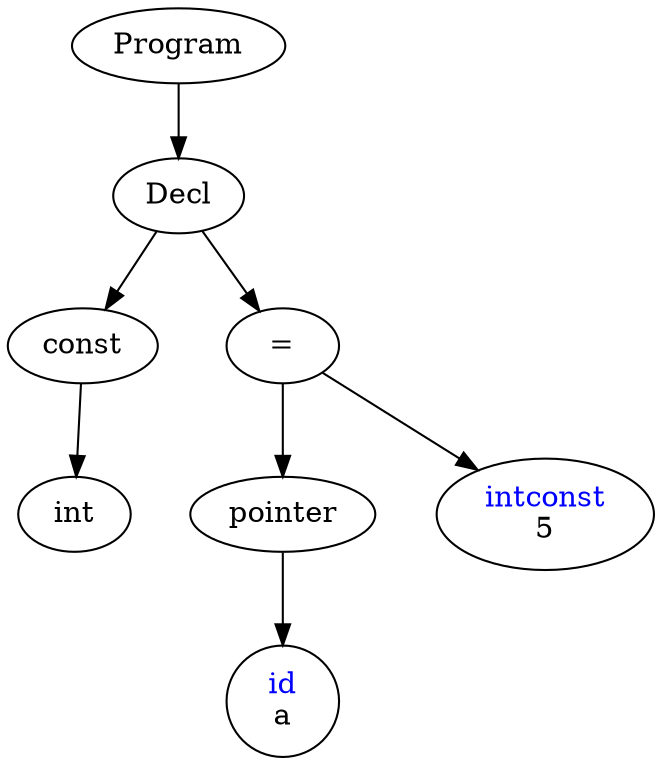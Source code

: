 digraph G
{
    nodesep = 0.4;
    ranksep = 0.5;
	NODE140344070616008[label=<Program>];
	NODE140344070617968[label=<Decl>];
	NODE140344070616008->NODE140344070617968
	NODE140344070617184[label=<const>];
	NODE140344070617968->NODE140344070617184
	NODE140344070616624[label=<int>];
	NODE140344070617184->NODE140344070616624
	NODE140344070617296[label=<=>];
	NODE140344070617968->NODE140344070617296
	NODE140344070617128[label=<pointer>];
	NODE140344070617296->NODE140344070617128
	NODE140344070617800[label=<<font color = "blue">id</font><br/>a>];
	NODE140344070617128->NODE140344070617800
	NODE140344070617576[label=<<font color = "blue">intconst</font><br/>5>];
	NODE140344070617296->NODE140344070617576
}